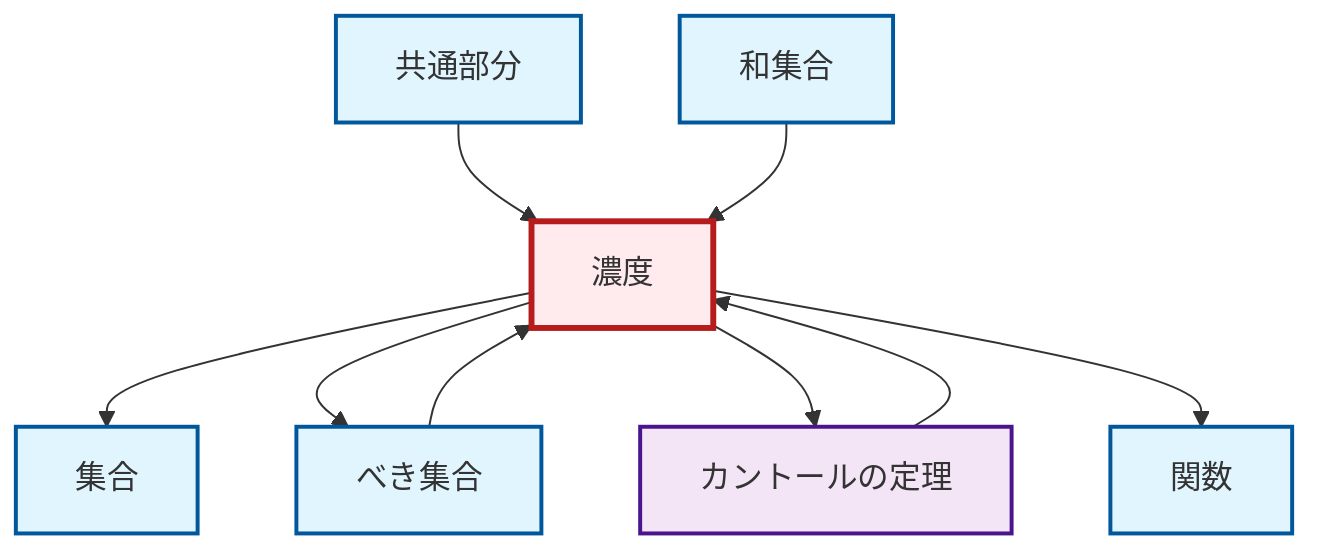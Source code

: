 graph TD
    classDef definition fill:#e1f5fe,stroke:#01579b,stroke-width:2px
    classDef theorem fill:#f3e5f5,stroke:#4a148c,stroke-width:2px
    classDef axiom fill:#fff3e0,stroke:#e65100,stroke-width:2px
    classDef example fill:#e8f5e9,stroke:#1b5e20,stroke-width:2px
    classDef current fill:#ffebee,stroke:#b71c1c,stroke-width:3px
    def-intersection["共通部分"]:::definition
    def-set["集合"]:::definition
    def-cardinality["濃度"]:::definition
    thm-cantor["カントールの定理"]:::theorem
    def-power-set["べき集合"]:::definition
    def-union["和集合"]:::definition
    def-function["関数"]:::definition
    def-power-set --> def-cardinality
    def-cardinality --> def-set
    thm-cantor --> def-cardinality
    def-intersection --> def-cardinality
    def-cardinality --> def-power-set
    def-union --> def-cardinality
    def-cardinality --> thm-cantor
    def-cardinality --> def-function
    class def-cardinality current